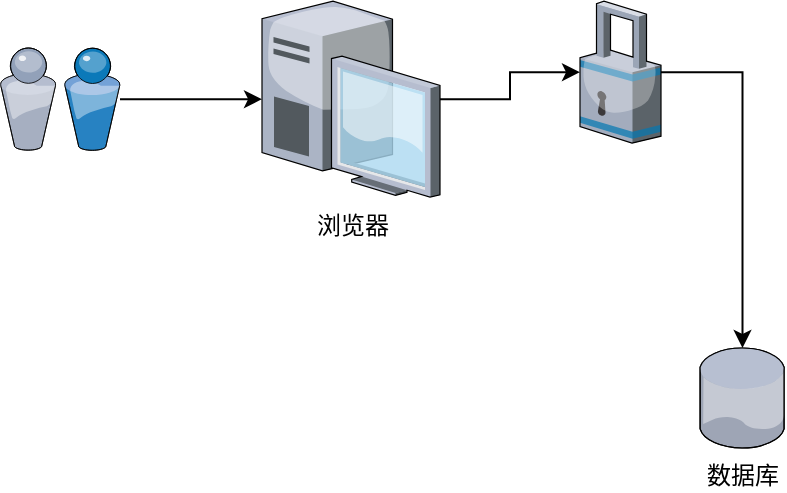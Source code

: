 <mxfile version="13.4.6" type="github">
  <diagram name="Page-1" id="822b0af5-4adb-64df-f703-e8dfc1f81529">
    <mxGraphModel dx="1351" dy="717" grid="1" gridSize="10" guides="1" tooltips="1" connect="1" arrows="1" fold="1" page="1" pageScale="1" pageWidth="1100" pageHeight="850" background="#ffffff" math="0" shadow="0">
      <root>
        <mxCell id="0" />
        <mxCell id="1" parent="0" />
        <mxCell id="5jflMPXMHZaIjsTYQOMV-1" value="数据库" style="verticalLabelPosition=bottom;aspect=fixed;html=1;verticalAlign=top;strokeColor=none;align=center;outlineConnect=0;shape=mxgraph.citrix.database;" vertex="1" parent="1">
          <mxGeometry x="680" y="360" width="42.5" height="50" as="geometry" />
        </mxCell>
        <mxCell id="5jflMPXMHZaIjsTYQOMV-5" style="edgeStyle=orthogonalEdgeStyle;rounded=0;orthogonalLoop=1;jettySize=auto;html=1;" edge="1" parent="1" source="5jflMPXMHZaIjsTYQOMV-6" target="5jflMPXMHZaIjsTYQOMV-1">
          <mxGeometry relative="1" as="geometry" />
        </mxCell>
        <mxCell id="5jflMPXMHZaIjsTYQOMV-2" value="浏览器" style="verticalLabelPosition=bottom;aspect=fixed;html=1;verticalAlign=top;strokeColor=none;align=center;outlineConnect=0;shape=mxgraph.citrix.desktop;" vertex="1" parent="1">
          <mxGeometry x="461" y="186.59" width="89" height="98" as="geometry" />
        </mxCell>
        <mxCell id="5jflMPXMHZaIjsTYQOMV-4" style="edgeStyle=orthogonalEdgeStyle;rounded=0;orthogonalLoop=1;jettySize=auto;html=1;" edge="1" parent="1" source="5jflMPXMHZaIjsTYQOMV-3" target="5jflMPXMHZaIjsTYQOMV-2">
          <mxGeometry relative="1" as="geometry" />
        </mxCell>
        <mxCell id="5jflMPXMHZaIjsTYQOMV-3" value="" style="verticalLabelPosition=bottom;aspect=fixed;html=1;verticalAlign=top;strokeColor=none;align=center;outlineConnect=0;shape=mxgraph.citrix.users;" vertex="1" parent="1">
          <mxGeometry x="330" y="210" width="60" height="51.17" as="geometry" />
        </mxCell>
        <mxCell id="5jflMPXMHZaIjsTYQOMV-6" value="" style="verticalLabelPosition=bottom;aspect=fixed;html=1;verticalAlign=top;strokeColor=none;align=center;outlineConnect=0;shape=mxgraph.citrix.security;" vertex="1" parent="1">
          <mxGeometry x="620" y="186.59" width="40.5" height="71" as="geometry" />
        </mxCell>
        <mxCell id="5jflMPXMHZaIjsTYQOMV-7" style="edgeStyle=orthogonalEdgeStyle;rounded=0;orthogonalLoop=1;jettySize=auto;html=1;" edge="1" parent="1" source="5jflMPXMHZaIjsTYQOMV-2" target="5jflMPXMHZaIjsTYQOMV-6">
          <mxGeometry relative="1" as="geometry">
            <mxPoint x="550.0" y="235.571" as="sourcePoint" />
            <mxPoint x="701.286" y="360" as="targetPoint" />
          </mxGeometry>
        </mxCell>
      </root>
    </mxGraphModel>
  </diagram>
</mxfile>
